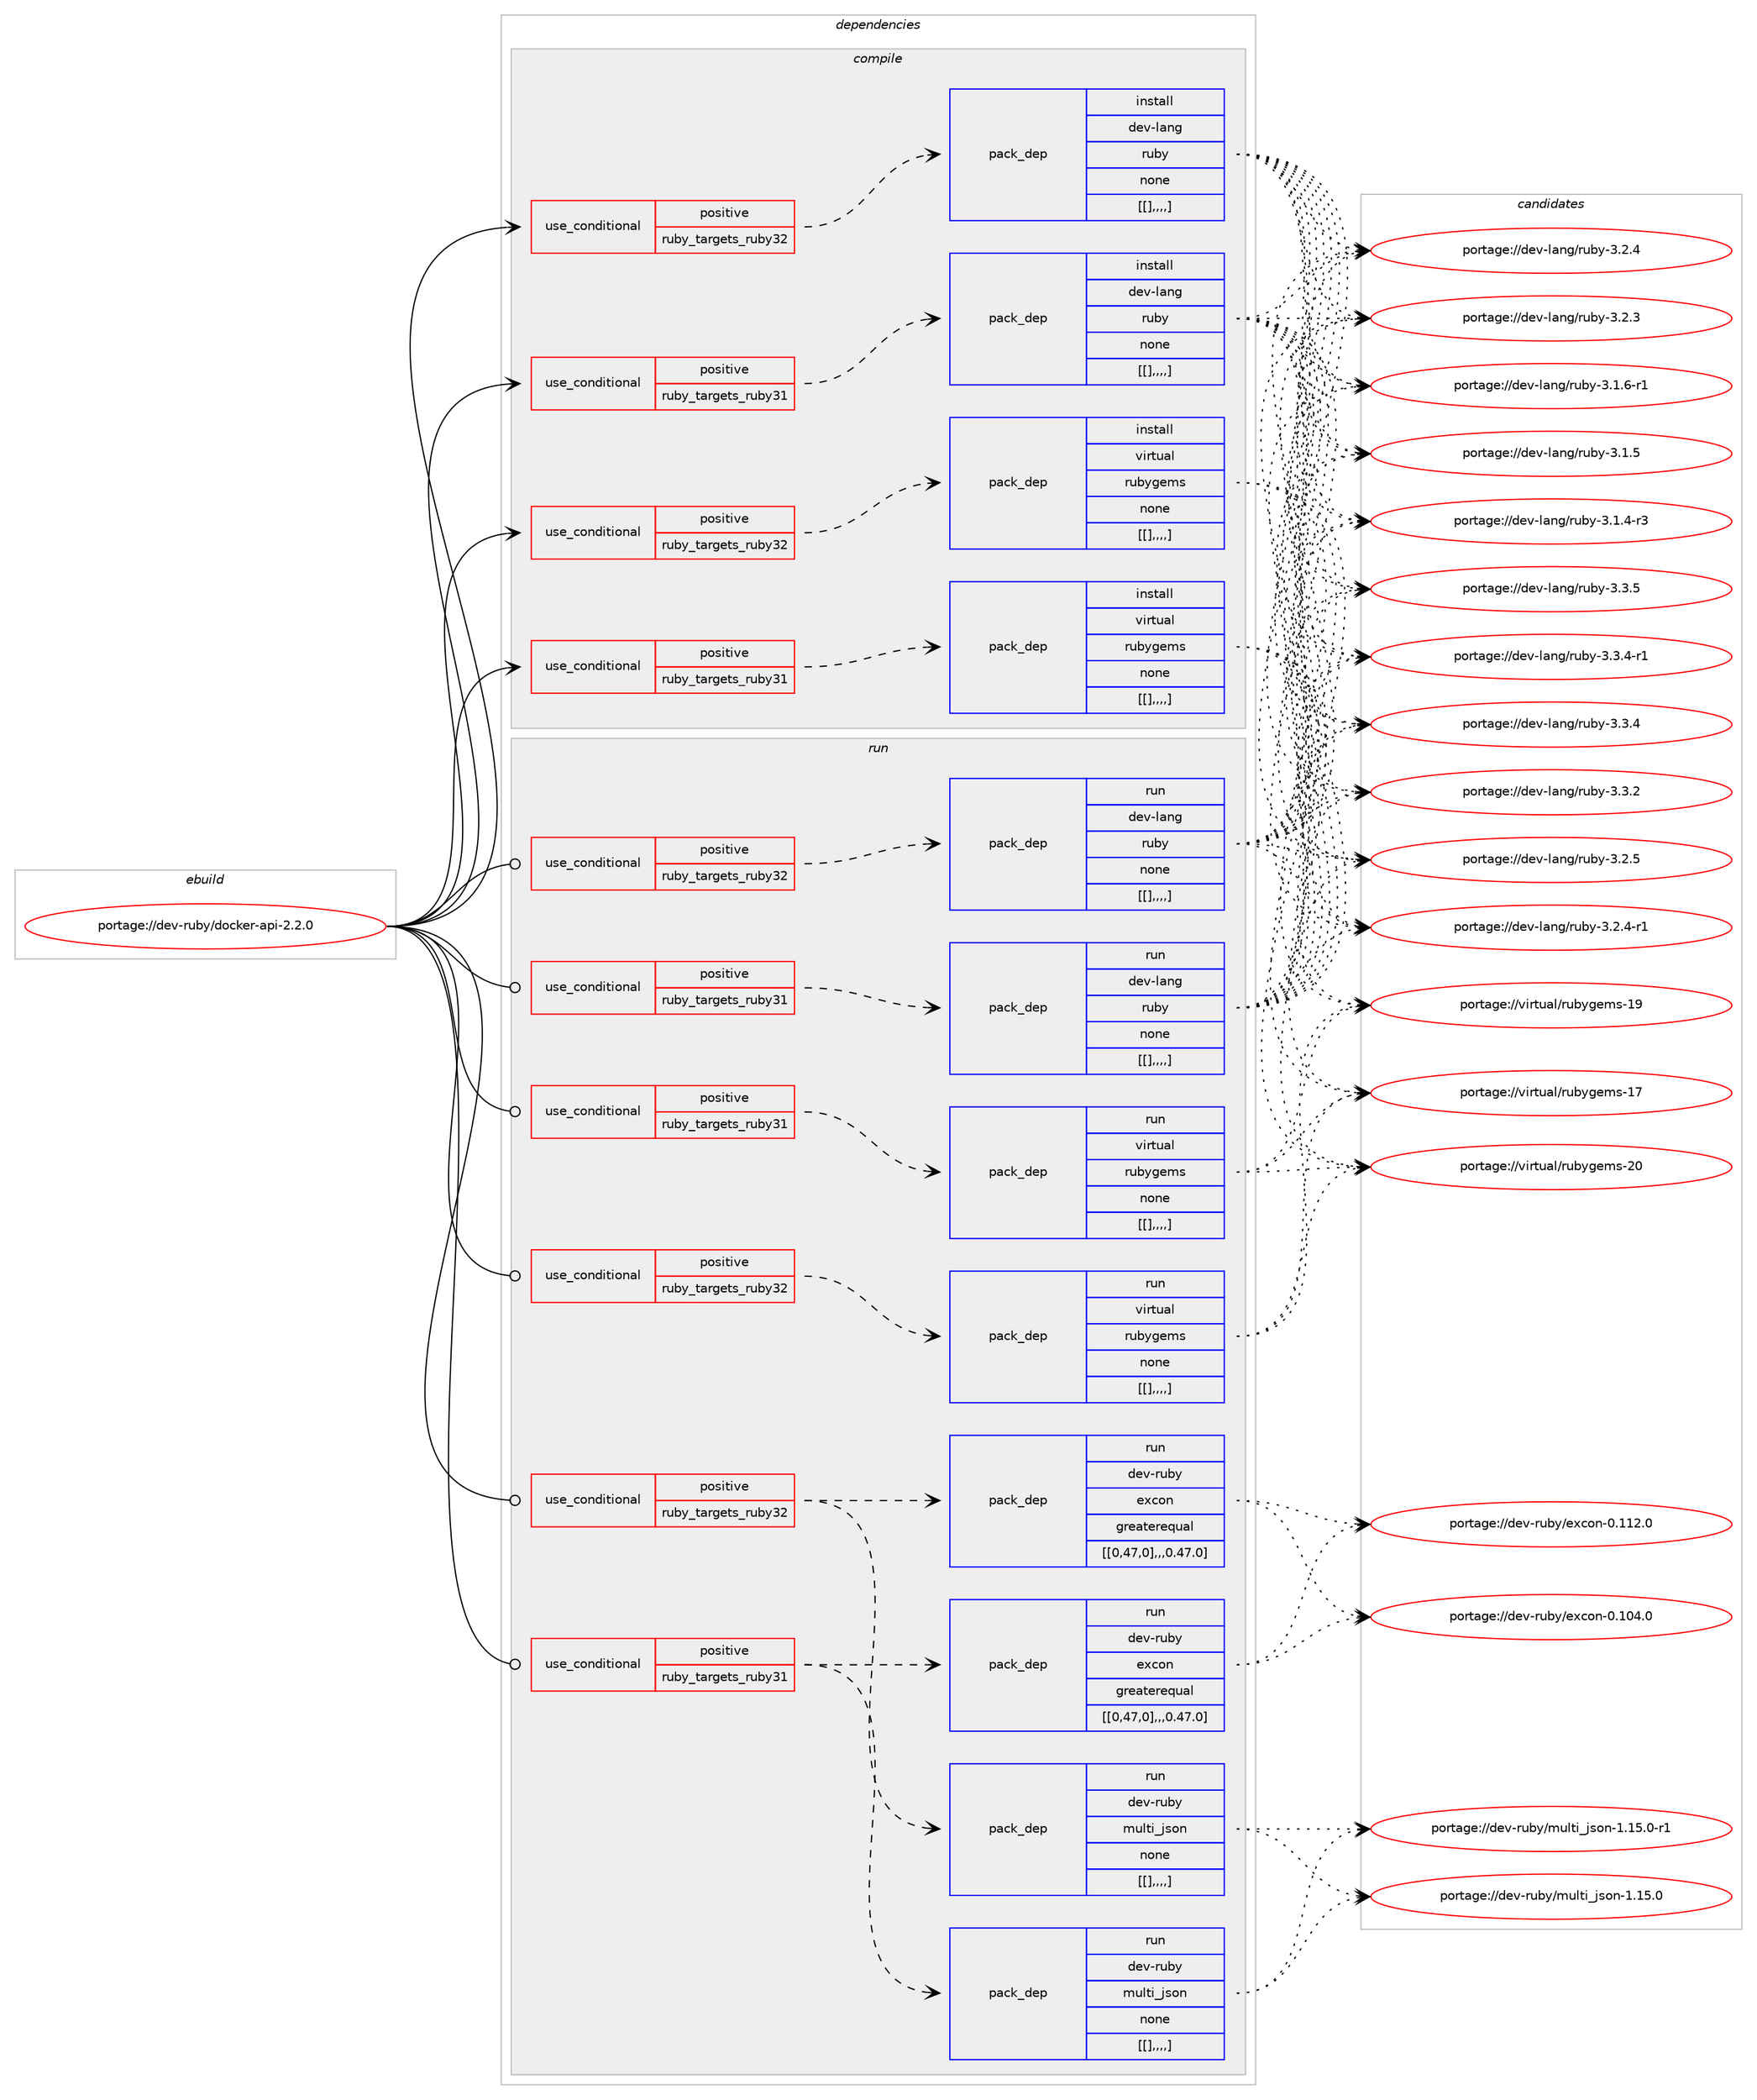 digraph prolog {

# *************
# Graph options
# *************

newrank=true;
concentrate=true;
compound=true;
graph [rankdir=LR,fontname=Helvetica,fontsize=10,ranksep=1.5];#, ranksep=2.5, nodesep=0.2];
edge  [arrowhead=vee];
node  [fontname=Helvetica,fontsize=10];

# **********
# The ebuild
# **********

subgraph cluster_leftcol {
color=gray;
label=<<i>ebuild</i>>;
id [label="portage://dev-ruby/docker-api-2.2.0", color=red, width=4, href="../dev-ruby/docker-api-2.2.0.svg"];
}

# ****************
# The dependencies
# ****************

subgraph cluster_midcol {
color=gray;
label=<<i>dependencies</i>>;
subgraph cluster_compile {
fillcolor="#eeeeee";
style=filled;
label=<<i>compile</i>>;
subgraph cond50603 {
dependency191655 [label=<<TABLE BORDER="0" CELLBORDER="1" CELLSPACING="0" CELLPADDING="4"><TR><TD ROWSPAN="3" CELLPADDING="10">use_conditional</TD></TR><TR><TD>positive</TD></TR><TR><TD>ruby_targets_ruby31</TD></TR></TABLE>>, shape=none, color=red];
subgraph pack139664 {
dependency191750 [label=<<TABLE BORDER="0" CELLBORDER="1" CELLSPACING="0" CELLPADDING="4" WIDTH="220"><TR><TD ROWSPAN="6" CELLPADDING="30">pack_dep</TD></TR><TR><TD WIDTH="110">install</TD></TR><TR><TD>dev-lang</TD></TR><TR><TD>ruby</TD></TR><TR><TD>none</TD></TR><TR><TD>[[],,,,]</TD></TR></TABLE>>, shape=none, color=blue];
}
dependency191655:e -> dependency191750:w [weight=20,style="dashed",arrowhead="vee"];
}
id:e -> dependency191655:w [weight=20,style="solid",arrowhead="vee"];
subgraph cond50668 {
dependency191770 [label=<<TABLE BORDER="0" CELLBORDER="1" CELLSPACING="0" CELLPADDING="4"><TR><TD ROWSPAN="3" CELLPADDING="10">use_conditional</TD></TR><TR><TD>positive</TD></TR><TR><TD>ruby_targets_ruby31</TD></TR></TABLE>>, shape=none, color=red];
subgraph pack139729 {
dependency191800 [label=<<TABLE BORDER="0" CELLBORDER="1" CELLSPACING="0" CELLPADDING="4" WIDTH="220"><TR><TD ROWSPAN="6" CELLPADDING="30">pack_dep</TD></TR><TR><TD WIDTH="110">install</TD></TR><TR><TD>virtual</TD></TR><TR><TD>rubygems</TD></TR><TR><TD>none</TD></TR><TR><TD>[[],,,,]</TD></TR></TABLE>>, shape=none, color=blue];
}
dependency191770:e -> dependency191800:w [weight=20,style="dashed",arrowhead="vee"];
}
id:e -> dependency191770:w [weight=20,style="solid",arrowhead="vee"];
subgraph cond50698 {
dependency191818 [label=<<TABLE BORDER="0" CELLBORDER="1" CELLSPACING="0" CELLPADDING="4"><TR><TD ROWSPAN="3" CELLPADDING="10">use_conditional</TD></TR><TR><TD>positive</TD></TR><TR><TD>ruby_targets_ruby32</TD></TR></TABLE>>, shape=none, color=red];
subgraph pack139793 {
dependency191917 [label=<<TABLE BORDER="0" CELLBORDER="1" CELLSPACING="0" CELLPADDING="4" WIDTH="220"><TR><TD ROWSPAN="6" CELLPADDING="30">pack_dep</TD></TR><TR><TD WIDTH="110">install</TD></TR><TR><TD>dev-lang</TD></TR><TR><TD>ruby</TD></TR><TR><TD>none</TD></TR><TR><TD>[[],,,,]</TD></TR></TABLE>>, shape=none, color=blue];
}
dependency191818:e -> dependency191917:w [weight=20,style="dashed",arrowhead="vee"];
}
id:e -> dependency191818:w [weight=20,style="solid",arrowhead="vee"];
subgraph cond50784 {
dependency192003 [label=<<TABLE BORDER="0" CELLBORDER="1" CELLSPACING="0" CELLPADDING="4"><TR><TD ROWSPAN="3" CELLPADDING="10">use_conditional</TD></TR><TR><TD>positive</TD></TR><TR><TD>ruby_targets_ruby32</TD></TR></TABLE>>, shape=none, color=red];
subgraph pack139839 {
dependency192095 [label=<<TABLE BORDER="0" CELLBORDER="1" CELLSPACING="0" CELLPADDING="4" WIDTH="220"><TR><TD ROWSPAN="6" CELLPADDING="30">pack_dep</TD></TR><TR><TD WIDTH="110">install</TD></TR><TR><TD>virtual</TD></TR><TR><TD>rubygems</TD></TR><TR><TD>none</TD></TR><TR><TD>[[],,,,]</TD></TR></TABLE>>, shape=none, color=blue];
}
dependency192003:e -> dependency192095:w [weight=20,style="dashed",arrowhead="vee"];
}
id:e -> dependency192003:w [weight=20,style="solid",arrowhead="vee"];
}
subgraph cluster_compileandrun {
fillcolor="#eeeeee";
style=filled;
label=<<i>compile and run</i>>;
}
subgraph cluster_run {
fillcolor="#eeeeee";
style=filled;
label=<<i>run</i>>;
subgraph cond50882 {
dependency192261 [label=<<TABLE BORDER="0" CELLBORDER="1" CELLSPACING="0" CELLPADDING="4"><TR><TD ROWSPAN="3" CELLPADDING="10">use_conditional</TD></TR><TR><TD>positive</TD></TR><TR><TD>ruby_targets_ruby31</TD></TR></TABLE>>, shape=none, color=red];
subgraph pack139973 {
dependency192298 [label=<<TABLE BORDER="0" CELLBORDER="1" CELLSPACING="0" CELLPADDING="4" WIDTH="220"><TR><TD ROWSPAN="6" CELLPADDING="30">pack_dep</TD></TR><TR><TD WIDTH="110">run</TD></TR><TR><TD>dev-lang</TD></TR><TR><TD>ruby</TD></TR><TR><TD>none</TD></TR><TR><TD>[[],,,,]</TD></TR></TABLE>>, shape=none, color=blue];
}
dependency192261:e -> dependency192298:w [weight=20,style="dashed",arrowhead="vee"];
}
id:e -> dependency192261:w [weight=20,style="solid",arrowhead="odot"];
subgraph cond50942 {
dependency192323 [label=<<TABLE BORDER="0" CELLBORDER="1" CELLSPACING="0" CELLPADDING="4"><TR><TD ROWSPAN="3" CELLPADDING="10">use_conditional</TD></TR><TR><TD>positive</TD></TR><TR><TD>ruby_targets_ruby31</TD></TR></TABLE>>, shape=none, color=red];
subgraph pack140012 {
dependency192340 [label=<<TABLE BORDER="0" CELLBORDER="1" CELLSPACING="0" CELLPADDING="4" WIDTH="220"><TR><TD ROWSPAN="6" CELLPADDING="30">pack_dep</TD></TR><TR><TD WIDTH="110">run</TD></TR><TR><TD>dev-ruby</TD></TR><TR><TD>excon</TD></TR><TR><TD>greaterequal</TD></TR><TR><TD>[[0,47,0],,,0.47.0]</TD></TR></TABLE>>, shape=none, color=blue];
}
dependency192323:e -> dependency192340:w [weight=20,style="dashed",arrowhead="vee"];
subgraph pack140013 {
dependency192345 [label=<<TABLE BORDER="0" CELLBORDER="1" CELLSPACING="0" CELLPADDING="4" WIDTH="220"><TR><TD ROWSPAN="6" CELLPADDING="30">pack_dep</TD></TR><TR><TD WIDTH="110">run</TD></TR><TR><TD>dev-ruby</TD></TR><TR><TD>multi_json</TD></TR><TR><TD>none</TD></TR><TR><TD>[[],,,,]</TD></TR></TABLE>>, shape=none, color=blue];
}
dependency192323:e -> dependency192345:w [weight=20,style="dashed",arrowhead="vee"];
}
id:e -> dependency192323:w [weight=20,style="solid",arrowhead="odot"];
subgraph cond50978 {
dependency192459 [label=<<TABLE BORDER="0" CELLBORDER="1" CELLSPACING="0" CELLPADDING="4"><TR><TD ROWSPAN="3" CELLPADDING="10">use_conditional</TD></TR><TR><TD>positive</TD></TR><TR><TD>ruby_targets_ruby31</TD></TR></TABLE>>, shape=none, color=red];
subgraph pack140086 {
dependency192477 [label=<<TABLE BORDER="0" CELLBORDER="1" CELLSPACING="0" CELLPADDING="4" WIDTH="220"><TR><TD ROWSPAN="6" CELLPADDING="30">pack_dep</TD></TR><TR><TD WIDTH="110">run</TD></TR><TR><TD>virtual</TD></TR><TR><TD>rubygems</TD></TR><TR><TD>none</TD></TR><TR><TD>[[],,,,]</TD></TR></TABLE>>, shape=none, color=blue];
}
dependency192459:e -> dependency192477:w [weight=20,style="dashed",arrowhead="vee"];
}
id:e -> dependency192459:w [weight=20,style="solid",arrowhead="odot"];
subgraph cond51013 {
dependency192483 [label=<<TABLE BORDER="0" CELLBORDER="1" CELLSPACING="0" CELLPADDING="4"><TR><TD ROWSPAN="3" CELLPADDING="10">use_conditional</TD></TR><TR><TD>positive</TD></TR><TR><TD>ruby_targets_ruby32</TD></TR></TABLE>>, shape=none, color=red];
subgraph pack140094 {
dependency192490 [label=<<TABLE BORDER="0" CELLBORDER="1" CELLSPACING="0" CELLPADDING="4" WIDTH="220"><TR><TD ROWSPAN="6" CELLPADDING="30">pack_dep</TD></TR><TR><TD WIDTH="110">run</TD></TR><TR><TD>dev-lang</TD></TR><TR><TD>ruby</TD></TR><TR><TD>none</TD></TR><TR><TD>[[],,,,]</TD></TR></TABLE>>, shape=none, color=blue];
}
dependency192483:e -> dependency192490:w [weight=20,style="dashed",arrowhead="vee"];
}
id:e -> dependency192483:w [weight=20,style="solid",arrowhead="odot"];
subgraph cond51020 {
dependency192505 [label=<<TABLE BORDER="0" CELLBORDER="1" CELLSPACING="0" CELLPADDING="4"><TR><TD ROWSPAN="3" CELLPADDING="10">use_conditional</TD></TR><TR><TD>positive</TD></TR><TR><TD>ruby_targets_ruby32</TD></TR></TABLE>>, shape=none, color=red];
subgraph pack140103 {
dependency192519 [label=<<TABLE BORDER="0" CELLBORDER="1" CELLSPACING="0" CELLPADDING="4" WIDTH="220"><TR><TD ROWSPAN="6" CELLPADDING="30">pack_dep</TD></TR><TR><TD WIDTH="110">run</TD></TR><TR><TD>dev-ruby</TD></TR><TR><TD>excon</TD></TR><TR><TD>greaterequal</TD></TR><TR><TD>[[0,47,0],,,0.47.0]</TD></TR></TABLE>>, shape=none, color=blue];
}
dependency192505:e -> dependency192519:w [weight=20,style="dashed",arrowhead="vee"];
subgraph pack140189 {
dependency192669 [label=<<TABLE BORDER="0" CELLBORDER="1" CELLSPACING="0" CELLPADDING="4" WIDTH="220"><TR><TD ROWSPAN="6" CELLPADDING="30">pack_dep</TD></TR><TR><TD WIDTH="110">run</TD></TR><TR><TD>dev-ruby</TD></TR><TR><TD>multi_json</TD></TR><TR><TD>none</TD></TR><TR><TD>[[],,,,]</TD></TR></TABLE>>, shape=none, color=blue];
}
dependency192505:e -> dependency192669:w [weight=20,style="dashed",arrowhead="vee"];
}
id:e -> dependency192505:w [weight=20,style="solid",arrowhead="odot"];
subgraph cond51139 {
dependency192756 [label=<<TABLE BORDER="0" CELLBORDER="1" CELLSPACING="0" CELLPADDING="4"><TR><TD ROWSPAN="3" CELLPADDING="10">use_conditional</TD></TR><TR><TD>positive</TD></TR><TR><TD>ruby_targets_ruby32</TD></TR></TABLE>>, shape=none, color=red];
subgraph pack140292 {
dependency192863 [label=<<TABLE BORDER="0" CELLBORDER="1" CELLSPACING="0" CELLPADDING="4" WIDTH="220"><TR><TD ROWSPAN="6" CELLPADDING="30">pack_dep</TD></TR><TR><TD WIDTH="110">run</TD></TR><TR><TD>virtual</TD></TR><TR><TD>rubygems</TD></TR><TR><TD>none</TD></TR><TR><TD>[[],,,,]</TD></TR></TABLE>>, shape=none, color=blue];
}
dependency192756:e -> dependency192863:w [weight=20,style="dashed",arrowhead="vee"];
}
id:e -> dependency192756:w [weight=20,style="solid",arrowhead="odot"];
}
}

# **************
# The candidates
# **************

subgraph cluster_choices {
rank=same;
color=gray;
label=<<i>candidates</i>>;

subgraph choice139884 {
color=black;
nodesep=1;
choice10010111845108971101034711411798121455146514653 [label="portage://dev-lang/ruby-3.3.5", color=red, width=4,href="../dev-lang/ruby-3.3.5.svg"];
choice100101118451089711010347114117981214551465146524511449 [label="portage://dev-lang/ruby-3.3.4-r1", color=red, width=4,href="../dev-lang/ruby-3.3.4-r1.svg"];
choice10010111845108971101034711411798121455146514652 [label="portage://dev-lang/ruby-3.3.4", color=red, width=4,href="../dev-lang/ruby-3.3.4.svg"];
choice10010111845108971101034711411798121455146514650 [label="portage://dev-lang/ruby-3.3.2", color=red, width=4,href="../dev-lang/ruby-3.3.2.svg"];
choice10010111845108971101034711411798121455146504653 [label="portage://dev-lang/ruby-3.2.5", color=red, width=4,href="../dev-lang/ruby-3.2.5.svg"];
choice100101118451089711010347114117981214551465046524511449 [label="portage://dev-lang/ruby-3.2.4-r1", color=red, width=4,href="../dev-lang/ruby-3.2.4-r1.svg"];
choice10010111845108971101034711411798121455146504652 [label="portage://dev-lang/ruby-3.2.4", color=red, width=4,href="../dev-lang/ruby-3.2.4.svg"];
choice10010111845108971101034711411798121455146504651 [label="portage://dev-lang/ruby-3.2.3", color=red, width=4,href="../dev-lang/ruby-3.2.3.svg"];
choice100101118451089711010347114117981214551464946544511449 [label="portage://dev-lang/ruby-3.1.6-r1", color=red, width=4,href="../dev-lang/ruby-3.1.6-r1.svg"];
choice10010111845108971101034711411798121455146494653 [label="portage://dev-lang/ruby-3.1.5", color=red, width=4,href="../dev-lang/ruby-3.1.5.svg"];
choice100101118451089711010347114117981214551464946524511451 [label="portage://dev-lang/ruby-3.1.4-r3", color=red, width=4,href="../dev-lang/ruby-3.1.4-r3.svg"];
dependency191750:e -> choice10010111845108971101034711411798121455146514653:w [style=dotted,weight="100"];
dependency191750:e -> choice100101118451089711010347114117981214551465146524511449:w [style=dotted,weight="100"];
dependency191750:e -> choice10010111845108971101034711411798121455146514652:w [style=dotted,weight="100"];
dependency191750:e -> choice10010111845108971101034711411798121455146514650:w [style=dotted,weight="100"];
dependency191750:e -> choice10010111845108971101034711411798121455146504653:w [style=dotted,weight="100"];
dependency191750:e -> choice100101118451089711010347114117981214551465046524511449:w [style=dotted,weight="100"];
dependency191750:e -> choice10010111845108971101034711411798121455146504652:w [style=dotted,weight="100"];
dependency191750:e -> choice10010111845108971101034711411798121455146504651:w [style=dotted,weight="100"];
dependency191750:e -> choice100101118451089711010347114117981214551464946544511449:w [style=dotted,weight="100"];
dependency191750:e -> choice10010111845108971101034711411798121455146494653:w [style=dotted,weight="100"];
dependency191750:e -> choice100101118451089711010347114117981214551464946524511451:w [style=dotted,weight="100"];
}
subgraph choice139889 {
color=black;
nodesep=1;
choice118105114116117971084711411798121103101109115455048 [label="portage://virtual/rubygems-20", color=red, width=4,href="../virtual/rubygems-20.svg"];
choice118105114116117971084711411798121103101109115454957 [label="portage://virtual/rubygems-19", color=red, width=4,href="../virtual/rubygems-19.svg"];
choice118105114116117971084711411798121103101109115454955 [label="portage://virtual/rubygems-17", color=red, width=4,href="../virtual/rubygems-17.svg"];
dependency191800:e -> choice118105114116117971084711411798121103101109115455048:w [style=dotted,weight="100"];
dependency191800:e -> choice118105114116117971084711411798121103101109115454957:w [style=dotted,weight="100"];
dependency191800:e -> choice118105114116117971084711411798121103101109115454955:w [style=dotted,weight="100"];
}
subgraph choice139904 {
color=black;
nodesep=1;
choice10010111845108971101034711411798121455146514653 [label="portage://dev-lang/ruby-3.3.5", color=red, width=4,href="../dev-lang/ruby-3.3.5.svg"];
choice100101118451089711010347114117981214551465146524511449 [label="portage://dev-lang/ruby-3.3.4-r1", color=red, width=4,href="../dev-lang/ruby-3.3.4-r1.svg"];
choice10010111845108971101034711411798121455146514652 [label="portage://dev-lang/ruby-3.3.4", color=red, width=4,href="../dev-lang/ruby-3.3.4.svg"];
choice10010111845108971101034711411798121455146514650 [label="portage://dev-lang/ruby-3.3.2", color=red, width=4,href="../dev-lang/ruby-3.3.2.svg"];
choice10010111845108971101034711411798121455146504653 [label="portage://dev-lang/ruby-3.2.5", color=red, width=4,href="../dev-lang/ruby-3.2.5.svg"];
choice100101118451089711010347114117981214551465046524511449 [label="portage://dev-lang/ruby-3.2.4-r1", color=red, width=4,href="../dev-lang/ruby-3.2.4-r1.svg"];
choice10010111845108971101034711411798121455146504652 [label="portage://dev-lang/ruby-3.2.4", color=red, width=4,href="../dev-lang/ruby-3.2.4.svg"];
choice10010111845108971101034711411798121455146504651 [label="portage://dev-lang/ruby-3.2.3", color=red, width=4,href="../dev-lang/ruby-3.2.3.svg"];
choice100101118451089711010347114117981214551464946544511449 [label="portage://dev-lang/ruby-3.1.6-r1", color=red, width=4,href="../dev-lang/ruby-3.1.6-r1.svg"];
choice10010111845108971101034711411798121455146494653 [label="portage://dev-lang/ruby-3.1.5", color=red, width=4,href="../dev-lang/ruby-3.1.5.svg"];
choice100101118451089711010347114117981214551464946524511451 [label="portage://dev-lang/ruby-3.1.4-r3", color=red, width=4,href="../dev-lang/ruby-3.1.4-r3.svg"];
dependency191917:e -> choice10010111845108971101034711411798121455146514653:w [style=dotted,weight="100"];
dependency191917:e -> choice100101118451089711010347114117981214551465146524511449:w [style=dotted,weight="100"];
dependency191917:e -> choice10010111845108971101034711411798121455146514652:w [style=dotted,weight="100"];
dependency191917:e -> choice10010111845108971101034711411798121455146514650:w [style=dotted,weight="100"];
dependency191917:e -> choice10010111845108971101034711411798121455146504653:w [style=dotted,weight="100"];
dependency191917:e -> choice100101118451089711010347114117981214551465046524511449:w [style=dotted,weight="100"];
dependency191917:e -> choice10010111845108971101034711411798121455146504652:w [style=dotted,weight="100"];
dependency191917:e -> choice10010111845108971101034711411798121455146504651:w [style=dotted,weight="100"];
dependency191917:e -> choice100101118451089711010347114117981214551464946544511449:w [style=dotted,weight="100"];
dependency191917:e -> choice10010111845108971101034711411798121455146494653:w [style=dotted,weight="100"];
dependency191917:e -> choice100101118451089711010347114117981214551464946524511451:w [style=dotted,weight="100"];
}
subgraph choice139927 {
color=black;
nodesep=1;
choice118105114116117971084711411798121103101109115455048 [label="portage://virtual/rubygems-20", color=red, width=4,href="../virtual/rubygems-20.svg"];
choice118105114116117971084711411798121103101109115454957 [label="portage://virtual/rubygems-19", color=red, width=4,href="../virtual/rubygems-19.svg"];
choice118105114116117971084711411798121103101109115454955 [label="portage://virtual/rubygems-17", color=red, width=4,href="../virtual/rubygems-17.svg"];
dependency192095:e -> choice118105114116117971084711411798121103101109115455048:w [style=dotted,weight="100"];
dependency192095:e -> choice118105114116117971084711411798121103101109115454957:w [style=dotted,weight="100"];
dependency192095:e -> choice118105114116117971084711411798121103101109115454955:w [style=dotted,weight="100"];
}
subgraph choice139930 {
color=black;
nodesep=1;
choice10010111845108971101034711411798121455146514653 [label="portage://dev-lang/ruby-3.3.5", color=red, width=4,href="../dev-lang/ruby-3.3.5.svg"];
choice100101118451089711010347114117981214551465146524511449 [label="portage://dev-lang/ruby-3.3.4-r1", color=red, width=4,href="../dev-lang/ruby-3.3.4-r1.svg"];
choice10010111845108971101034711411798121455146514652 [label="portage://dev-lang/ruby-3.3.4", color=red, width=4,href="../dev-lang/ruby-3.3.4.svg"];
choice10010111845108971101034711411798121455146514650 [label="portage://dev-lang/ruby-3.3.2", color=red, width=4,href="../dev-lang/ruby-3.3.2.svg"];
choice10010111845108971101034711411798121455146504653 [label="portage://dev-lang/ruby-3.2.5", color=red, width=4,href="../dev-lang/ruby-3.2.5.svg"];
choice100101118451089711010347114117981214551465046524511449 [label="portage://dev-lang/ruby-3.2.4-r1", color=red, width=4,href="../dev-lang/ruby-3.2.4-r1.svg"];
choice10010111845108971101034711411798121455146504652 [label="portage://dev-lang/ruby-3.2.4", color=red, width=4,href="../dev-lang/ruby-3.2.4.svg"];
choice10010111845108971101034711411798121455146504651 [label="portage://dev-lang/ruby-3.2.3", color=red, width=4,href="../dev-lang/ruby-3.2.3.svg"];
choice100101118451089711010347114117981214551464946544511449 [label="portage://dev-lang/ruby-3.1.6-r1", color=red, width=4,href="../dev-lang/ruby-3.1.6-r1.svg"];
choice10010111845108971101034711411798121455146494653 [label="portage://dev-lang/ruby-3.1.5", color=red, width=4,href="../dev-lang/ruby-3.1.5.svg"];
choice100101118451089711010347114117981214551464946524511451 [label="portage://dev-lang/ruby-3.1.4-r3", color=red, width=4,href="../dev-lang/ruby-3.1.4-r3.svg"];
dependency192298:e -> choice10010111845108971101034711411798121455146514653:w [style=dotted,weight="100"];
dependency192298:e -> choice100101118451089711010347114117981214551465146524511449:w [style=dotted,weight="100"];
dependency192298:e -> choice10010111845108971101034711411798121455146514652:w [style=dotted,weight="100"];
dependency192298:e -> choice10010111845108971101034711411798121455146514650:w [style=dotted,weight="100"];
dependency192298:e -> choice10010111845108971101034711411798121455146504653:w [style=dotted,weight="100"];
dependency192298:e -> choice100101118451089711010347114117981214551465046524511449:w [style=dotted,weight="100"];
dependency192298:e -> choice10010111845108971101034711411798121455146504652:w [style=dotted,weight="100"];
dependency192298:e -> choice10010111845108971101034711411798121455146504651:w [style=dotted,weight="100"];
dependency192298:e -> choice100101118451089711010347114117981214551464946544511449:w [style=dotted,weight="100"];
dependency192298:e -> choice10010111845108971101034711411798121455146494653:w [style=dotted,weight="100"];
dependency192298:e -> choice100101118451089711010347114117981214551464946524511451:w [style=dotted,weight="100"];
}
subgraph choice140000 {
color=black;
nodesep=1;
choice100101118451141179812147101120991111104548464949504648 [label="portage://dev-ruby/excon-0.112.0", color=red, width=4,href="../dev-ruby/excon-0.112.0.svg"];
choice100101118451141179812147101120991111104548464948524648 [label="portage://dev-ruby/excon-0.104.0", color=red, width=4,href="../dev-ruby/excon-0.104.0.svg"];
dependency192340:e -> choice100101118451141179812147101120991111104548464949504648:w [style=dotted,weight="100"];
dependency192340:e -> choice100101118451141179812147101120991111104548464948524648:w [style=dotted,weight="100"];
}
subgraph choice140013 {
color=black;
nodesep=1;
choice10010111845114117981214710911710811610595106115111110454946495346484511449 [label="portage://dev-ruby/multi_json-1.15.0-r1", color=red, width=4,href="../dev-ruby/multi_json-1.15.0-r1.svg"];
choice1001011184511411798121471091171081161059510611511111045494649534648 [label="portage://dev-ruby/multi_json-1.15.0", color=red, width=4,href="../dev-ruby/multi_json-1.15.0.svg"];
dependency192345:e -> choice10010111845114117981214710911710811610595106115111110454946495346484511449:w [style=dotted,weight="100"];
dependency192345:e -> choice1001011184511411798121471091171081161059510611511111045494649534648:w [style=dotted,weight="100"];
}
subgraph choice140017 {
color=black;
nodesep=1;
choice118105114116117971084711411798121103101109115455048 [label="portage://virtual/rubygems-20", color=red, width=4,href="../virtual/rubygems-20.svg"];
choice118105114116117971084711411798121103101109115454957 [label="portage://virtual/rubygems-19", color=red, width=4,href="../virtual/rubygems-19.svg"];
choice118105114116117971084711411798121103101109115454955 [label="portage://virtual/rubygems-17", color=red, width=4,href="../virtual/rubygems-17.svg"];
dependency192477:e -> choice118105114116117971084711411798121103101109115455048:w [style=dotted,weight="100"];
dependency192477:e -> choice118105114116117971084711411798121103101109115454957:w [style=dotted,weight="100"];
dependency192477:e -> choice118105114116117971084711411798121103101109115454955:w [style=dotted,weight="100"];
}
subgraph choice140051 {
color=black;
nodesep=1;
choice10010111845108971101034711411798121455146514653 [label="portage://dev-lang/ruby-3.3.5", color=red, width=4,href="../dev-lang/ruby-3.3.5.svg"];
choice100101118451089711010347114117981214551465146524511449 [label="portage://dev-lang/ruby-3.3.4-r1", color=red, width=4,href="../dev-lang/ruby-3.3.4-r1.svg"];
choice10010111845108971101034711411798121455146514652 [label="portage://dev-lang/ruby-3.3.4", color=red, width=4,href="../dev-lang/ruby-3.3.4.svg"];
choice10010111845108971101034711411798121455146514650 [label="portage://dev-lang/ruby-3.3.2", color=red, width=4,href="../dev-lang/ruby-3.3.2.svg"];
choice10010111845108971101034711411798121455146504653 [label="portage://dev-lang/ruby-3.2.5", color=red, width=4,href="../dev-lang/ruby-3.2.5.svg"];
choice100101118451089711010347114117981214551465046524511449 [label="portage://dev-lang/ruby-3.2.4-r1", color=red, width=4,href="../dev-lang/ruby-3.2.4-r1.svg"];
choice10010111845108971101034711411798121455146504652 [label="portage://dev-lang/ruby-3.2.4", color=red, width=4,href="../dev-lang/ruby-3.2.4.svg"];
choice10010111845108971101034711411798121455146504651 [label="portage://dev-lang/ruby-3.2.3", color=red, width=4,href="../dev-lang/ruby-3.2.3.svg"];
choice100101118451089711010347114117981214551464946544511449 [label="portage://dev-lang/ruby-3.1.6-r1", color=red, width=4,href="../dev-lang/ruby-3.1.6-r1.svg"];
choice10010111845108971101034711411798121455146494653 [label="portage://dev-lang/ruby-3.1.5", color=red, width=4,href="../dev-lang/ruby-3.1.5.svg"];
choice100101118451089711010347114117981214551464946524511451 [label="portage://dev-lang/ruby-3.1.4-r3", color=red, width=4,href="../dev-lang/ruby-3.1.4-r3.svg"];
dependency192490:e -> choice10010111845108971101034711411798121455146514653:w [style=dotted,weight="100"];
dependency192490:e -> choice100101118451089711010347114117981214551465146524511449:w [style=dotted,weight="100"];
dependency192490:e -> choice10010111845108971101034711411798121455146514652:w [style=dotted,weight="100"];
dependency192490:e -> choice10010111845108971101034711411798121455146514650:w [style=dotted,weight="100"];
dependency192490:e -> choice10010111845108971101034711411798121455146504653:w [style=dotted,weight="100"];
dependency192490:e -> choice100101118451089711010347114117981214551465046524511449:w [style=dotted,weight="100"];
dependency192490:e -> choice10010111845108971101034711411798121455146504652:w [style=dotted,weight="100"];
dependency192490:e -> choice10010111845108971101034711411798121455146504651:w [style=dotted,weight="100"];
dependency192490:e -> choice100101118451089711010347114117981214551464946544511449:w [style=dotted,weight="100"];
dependency192490:e -> choice10010111845108971101034711411798121455146494653:w [style=dotted,weight="100"];
dependency192490:e -> choice100101118451089711010347114117981214551464946524511451:w [style=dotted,weight="100"];
}
subgraph choice140061 {
color=black;
nodesep=1;
choice100101118451141179812147101120991111104548464949504648 [label="portage://dev-ruby/excon-0.112.0", color=red, width=4,href="../dev-ruby/excon-0.112.0.svg"];
choice100101118451141179812147101120991111104548464948524648 [label="portage://dev-ruby/excon-0.104.0", color=red, width=4,href="../dev-ruby/excon-0.104.0.svg"];
dependency192519:e -> choice100101118451141179812147101120991111104548464949504648:w [style=dotted,weight="100"];
dependency192519:e -> choice100101118451141179812147101120991111104548464948524648:w [style=dotted,weight="100"];
}
subgraph choice140064 {
color=black;
nodesep=1;
choice10010111845114117981214710911710811610595106115111110454946495346484511449 [label="portage://dev-ruby/multi_json-1.15.0-r1", color=red, width=4,href="../dev-ruby/multi_json-1.15.0-r1.svg"];
choice1001011184511411798121471091171081161059510611511111045494649534648 [label="portage://dev-ruby/multi_json-1.15.0", color=red, width=4,href="../dev-ruby/multi_json-1.15.0.svg"];
dependency192669:e -> choice10010111845114117981214710911710811610595106115111110454946495346484511449:w [style=dotted,weight="100"];
dependency192669:e -> choice1001011184511411798121471091171081161059510611511111045494649534648:w [style=dotted,weight="100"];
}
subgraph choice140099 {
color=black;
nodesep=1;
choice118105114116117971084711411798121103101109115455048 [label="portage://virtual/rubygems-20", color=red, width=4,href="../virtual/rubygems-20.svg"];
choice118105114116117971084711411798121103101109115454957 [label="portage://virtual/rubygems-19", color=red, width=4,href="../virtual/rubygems-19.svg"];
choice118105114116117971084711411798121103101109115454955 [label="portage://virtual/rubygems-17", color=red, width=4,href="../virtual/rubygems-17.svg"];
dependency192863:e -> choice118105114116117971084711411798121103101109115455048:w [style=dotted,weight="100"];
dependency192863:e -> choice118105114116117971084711411798121103101109115454957:w [style=dotted,weight="100"];
dependency192863:e -> choice118105114116117971084711411798121103101109115454955:w [style=dotted,weight="100"];
}
}

}
